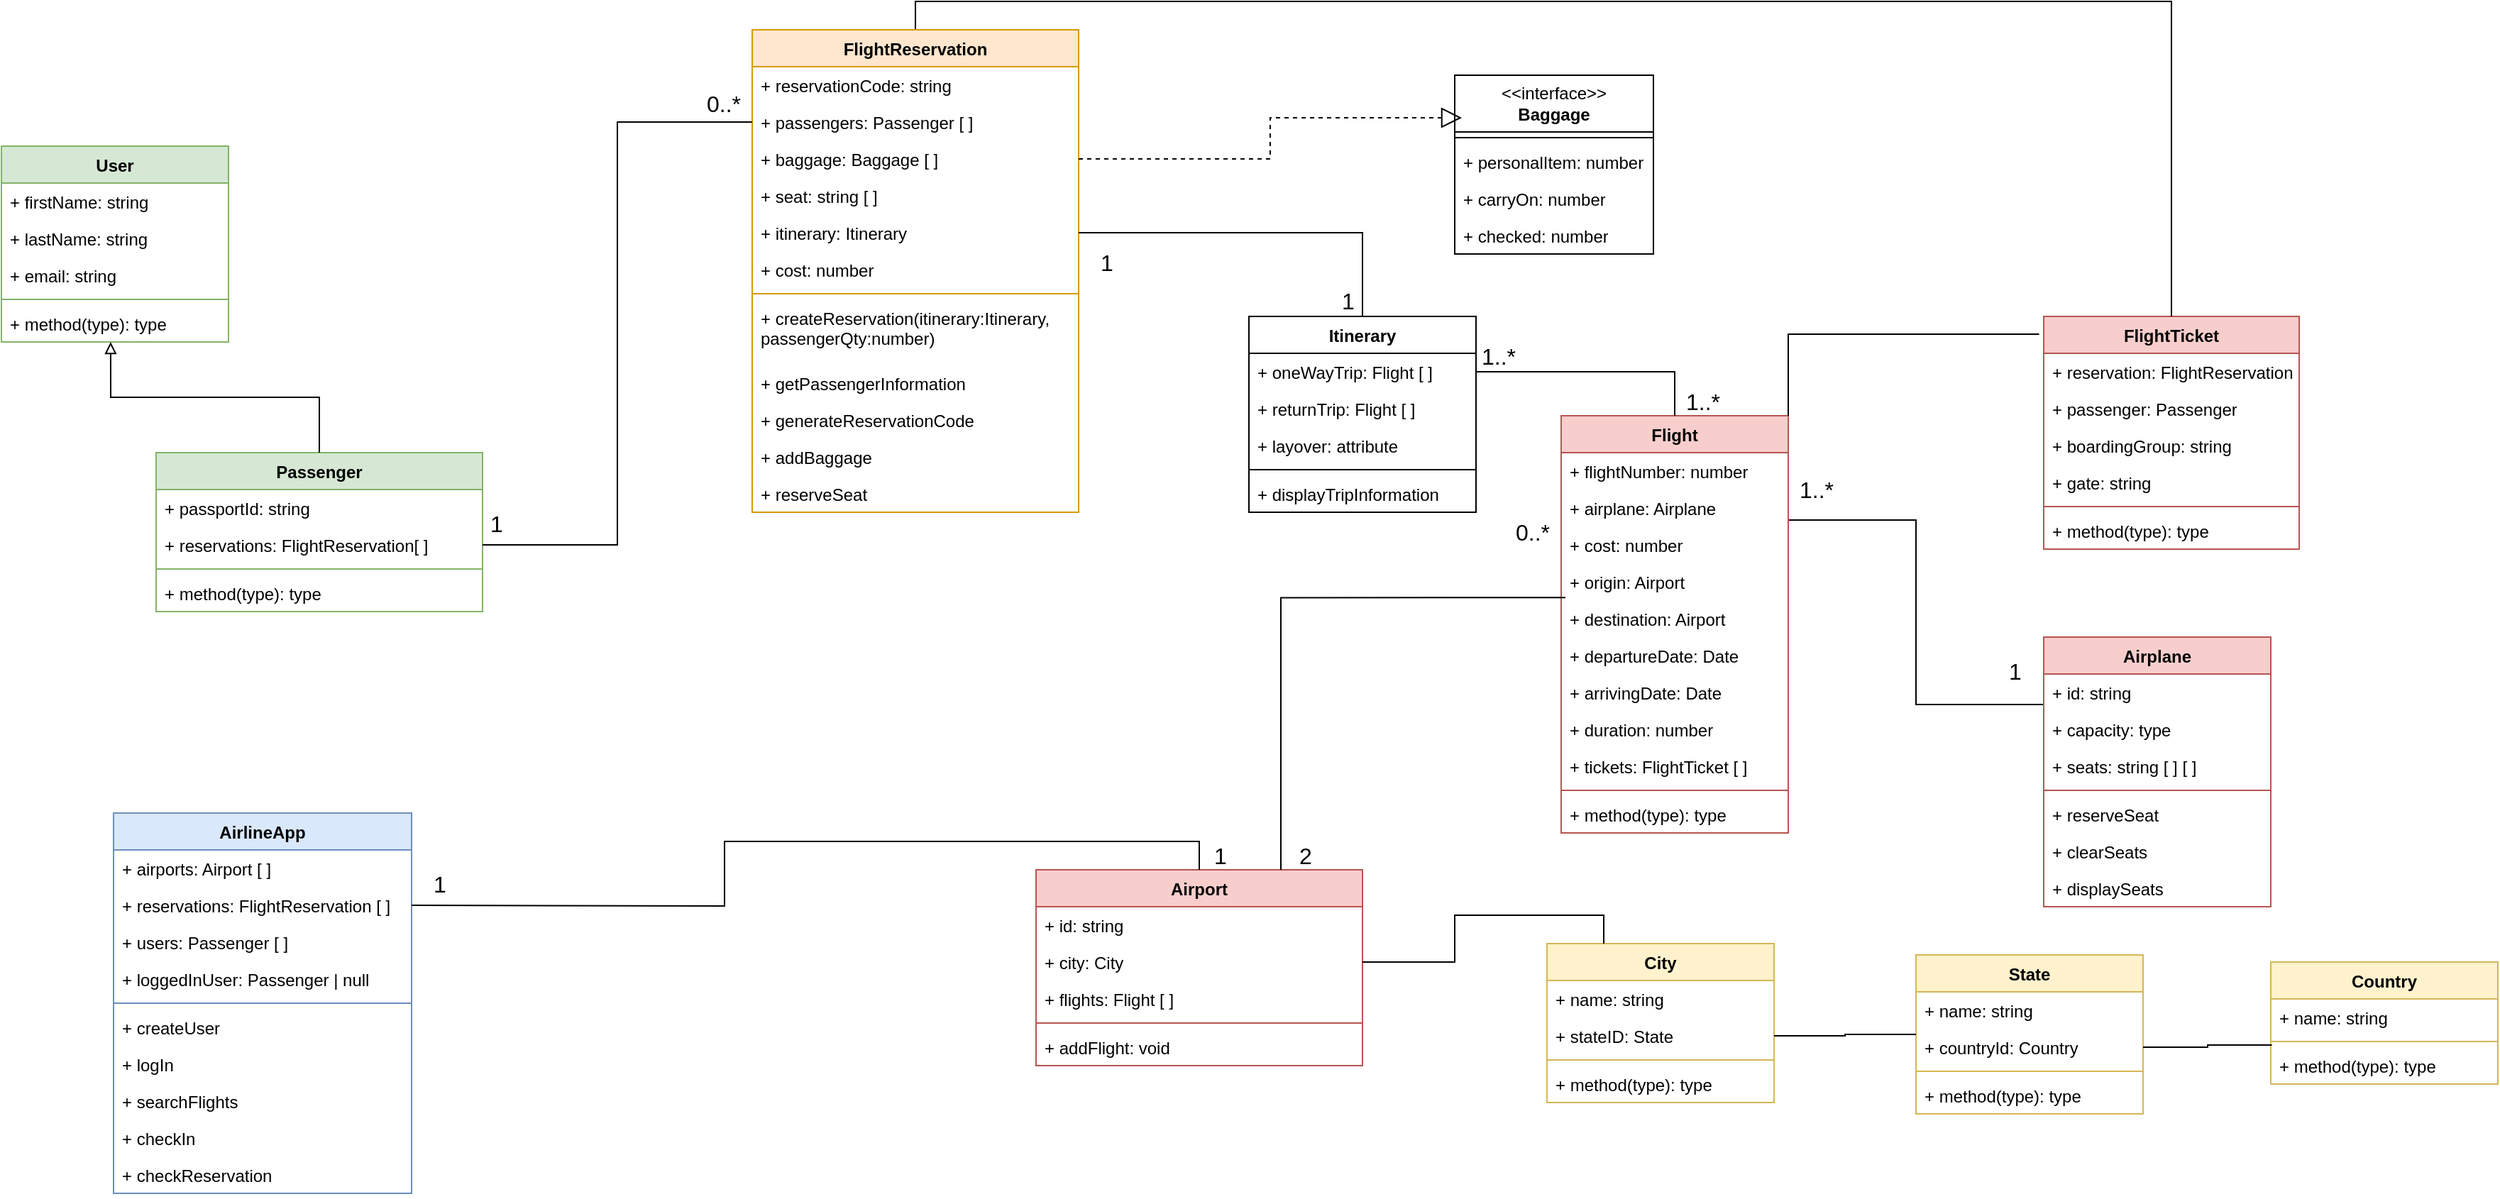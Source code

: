 <mxfile version="27.0.6" pages="2">
  <diagram id="iIcr80YNL5H5aeWzqPem" name="UML">
    <mxGraphModel dx="1213" dy="730" grid="1" gridSize="10" guides="1" tooltips="1" connect="1" arrows="1" fold="1" page="1" pageScale="1" pageWidth="3300" pageHeight="2339" math="0" shadow="0">
      <root>
        <mxCell id="0" />
        <mxCell id="1" parent="0" />
        <mxCell id="XqWB3F50Sji_wwq13Vlo-1" value="User" style="swimlane;fontStyle=1;align=center;verticalAlign=top;childLayout=stackLayout;horizontal=1;startSize=26;horizontalStack=0;resizeParent=1;resizeParentMax=0;resizeLast=0;collapsible=1;marginBottom=0;whiteSpace=wrap;html=1;fillColor=#d5e8d4;strokeColor=#82b366;" parent="1" vertex="1">
          <mxGeometry x="191" y="140" width="160" height="138" as="geometry" />
        </mxCell>
        <mxCell id="XqWB3F50Sji_wwq13Vlo-2" value="+ firstName: string" style="text;strokeColor=none;fillColor=none;align=left;verticalAlign=top;spacingLeft=4;spacingRight=4;overflow=hidden;rotatable=0;points=[[0,0.5],[1,0.5]];portConstraint=eastwest;whiteSpace=wrap;html=1;" parent="XqWB3F50Sji_wwq13Vlo-1" vertex="1">
          <mxGeometry y="26" width="160" height="26" as="geometry" />
        </mxCell>
        <mxCell id="XqWB3F50Sji_wwq13Vlo-3" value="+ lastName: string" style="text;strokeColor=none;fillColor=none;align=left;verticalAlign=top;spacingLeft=4;spacingRight=4;overflow=hidden;rotatable=0;points=[[0,0.5],[1,0.5]];portConstraint=eastwest;whiteSpace=wrap;html=1;" parent="XqWB3F50Sji_wwq13Vlo-1" vertex="1">
          <mxGeometry y="52" width="160" height="26" as="geometry" />
        </mxCell>
        <mxCell id="XqWB3F50Sji_wwq13Vlo-4" value="+ email: string" style="text;strokeColor=none;fillColor=none;align=left;verticalAlign=top;spacingLeft=4;spacingRight=4;overflow=hidden;rotatable=0;points=[[0,0.5],[1,0.5]];portConstraint=eastwest;whiteSpace=wrap;html=1;" parent="XqWB3F50Sji_wwq13Vlo-1" vertex="1">
          <mxGeometry y="78" width="160" height="26" as="geometry" />
        </mxCell>
        <mxCell id="XqWB3F50Sji_wwq13Vlo-6" value="" style="line;strokeWidth=1;fillColor=none;align=left;verticalAlign=middle;spacingTop=-1;spacingLeft=3;spacingRight=3;rotatable=0;labelPosition=right;points=[];portConstraint=eastwest;strokeColor=inherit;" parent="XqWB3F50Sji_wwq13Vlo-1" vertex="1">
          <mxGeometry y="104" width="160" height="8" as="geometry" />
        </mxCell>
        <mxCell id="XqWB3F50Sji_wwq13Vlo-7" value="+ method(type): type" style="text;strokeColor=none;fillColor=none;align=left;verticalAlign=top;spacingLeft=4;spacingRight=4;overflow=hidden;rotatable=0;points=[[0,0.5],[1,0.5]];portConstraint=eastwest;whiteSpace=wrap;html=1;" parent="XqWB3F50Sji_wwq13Vlo-1" vertex="1">
          <mxGeometry y="112" width="160" height="26" as="geometry" />
        </mxCell>
        <mxCell id="XqWB3F50Sji_wwq13Vlo-11" value="Passenger" style="swimlane;fontStyle=1;align=center;verticalAlign=top;childLayout=stackLayout;horizontal=1;startSize=26;horizontalStack=0;resizeParent=1;resizeParentMax=0;resizeLast=0;collapsible=1;marginBottom=0;whiteSpace=wrap;html=1;fillColor=#d5e8d4;strokeColor=#82b366;" parent="1" vertex="1">
          <mxGeometry x="300" y="356" width="230" height="112" as="geometry" />
        </mxCell>
        <mxCell id="XqWB3F50Sji_wwq13Vlo-12" value="+ passportId: string" style="text;strokeColor=none;fillColor=none;align=left;verticalAlign=top;spacingLeft=4;spacingRight=4;overflow=hidden;rotatable=0;points=[[0,0.5],[1,0.5]];portConstraint=eastwest;whiteSpace=wrap;html=1;" parent="XqWB3F50Sji_wwq13Vlo-11" vertex="1">
          <mxGeometry y="26" width="230" height="26" as="geometry" />
        </mxCell>
        <mxCell id="XqWB3F50Sji_wwq13Vlo-13" value="+ reservations: FlightReservation[ ]" style="text;strokeColor=none;fillColor=none;align=left;verticalAlign=top;spacingLeft=4;spacingRight=4;overflow=hidden;rotatable=0;points=[[0,0.5],[1,0.5]];portConstraint=eastwest;whiteSpace=wrap;html=1;" parent="XqWB3F50Sji_wwq13Vlo-11" vertex="1">
          <mxGeometry y="52" width="230" height="26" as="geometry" />
        </mxCell>
        <mxCell id="XqWB3F50Sji_wwq13Vlo-16" value="" style="line;strokeWidth=1;fillColor=none;align=left;verticalAlign=middle;spacingTop=-1;spacingLeft=3;spacingRight=3;rotatable=0;labelPosition=right;points=[];portConstraint=eastwest;strokeColor=inherit;" parent="XqWB3F50Sji_wwq13Vlo-11" vertex="1">
          <mxGeometry y="78" width="230" height="8" as="geometry" />
        </mxCell>
        <mxCell id="XqWB3F50Sji_wwq13Vlo-17" value="+ method(type): type" style="text;strokeColor=none;fillColor=none;align=left;verticalAlign=top;spacingLeft=4;spacingRight=4;overflow=hidden;rotatable=0;points=[[0,0.5],[1,0.5]];portConstraint=eastwest;whiteSpace=wrap;html=1;" parent="XqWB3F50Sji_wwq13Vlo-11" vertex="1">
          <mxGeometry y="86" width="230" height="26" as="geometry" />
        </mxCell>
        <mxCell id="asox4stOLTcv0WSIetnV-1" value="&lt;span style=&quot;text-align: left;&quot;&gt;FlightTicket&lt;/span&gt;" style="swimlane;fontStyle=1;align=center;verticalAlign=top;childLayout=stackLayout;horizontal=1;startSize=26;horizontalStack=0;resizeParent=1;resizeParentMax=0;resizeLast=0;collapsible=1;marginBottom=0;whiteSpace=wrap;html=1;fillColor=#f8cecc;strokeColor=#b85450;" parent="1" vertex="1">
          <mxGeometry x="1630" y="260" width="180" height="164" as="geometry" />
        </mxCell>
        <mxCell id="asox4stOLTcv0WSIetnV-46" value="+ reservation: FlightReservation" style="text;strokeColor=none;fillColor=none;align=left;verticalAlign=top;spacingLeft=4;spacingRight=4;overflow=hidden;rotatable=0;points=[[0,0.5],[1,0.5]];portConstraint=eastwest;whiteSpace=wrap;html=1;" parent="asox4stOLTcv0WSIetnV-1" vertex="1">
          <mxGeometry y="26" width="180" height="26" as="geometry" />
        </mxCell>
        <mxCell id="oFIi8NhHV8Svw4DLv1i8-1" value="+ passenger: Passenger" style="text;strokeColor=none;fillColor=none;align=left;verticalAlign=top;spacingLeft=4;spacingRight=4;overflow=hidden;rotatable=0;points=[[0,0.5],[1,0.5]];portConstraint=eastwest;whiteSpace=wrap;html=1;" parent="asox4stOLTcv0WSIetnV-1" vertex="1">
          <mxGeometry y="52" width="180" height="26" as="geometry" />
        </mxCell>
        <mxCell id="asox4stOLTcv0WSIetnV-33" value="+ boardingGroup: string" style="text;strokeColor=none;fillColor=none;align=left;verticalAlign=top;spacingLeft=4;spacingRight=4;overflow=hidden;rotatable=0;points=[[0,0.5],[1,0.5]];portConstraint=eastwest;whiteSpace=wrap;html=1;" parent="asox4stOLTcv0WSIetnV-1" vertex="1">
          <mxGeometry y="78" width="180" height="26" as="geometry" />
        </mxCell>
        <mxCell id="asox4stOLTcv0WSIetnV-34" value="+ gate: string" style="text;strokeColor=none;fillColor=none;align=left;verticalAlign=top;spacingLeft=4;spacingRight=4;overflow=hidden;rotatable=0;points=[[0,0.5],[1,0.5]];portConstraint=eastwest;whiteSpace=wrap;html=1;" parent="asox4stOLTcv0WSIetnV-1" vertex="1">
          <mxGeometry y="104" width="180" height="26" as="geometry" />
        </mxCell>
        <mxCell id="asox4stOLTcv0WSIetnV-3" value="" style="line;strokeWidth=1;fillColor=none;align=left;verticalAlign=middle;spacingTop=-1;spacingLeft=3;spacingRight=3;rotatable=0;labelPosition=right;points=[];portConstraint=eastwest;strokeColor=inherit;" parent="asox4stOLTcv0WSIetnV-1" vertex="1">
          <mxGeometry y="130" width="180" height="8" as="geometry" />
        </mxCell>
        <mxCell id="asox4stOLTcv0WSIetnV-4" value="+ method(type): type" style="text;strokeColor=none;fillColor=none;align=left;verticalAlign=top;spacingLeft=4;spacingRight=4;overflow=hidden;rotatable=0;points=[[0,0.5],[1,0.5]];portConstraint=eastwest;whiteSpace=wrap;html=1;" parent="asox4stOLTcv0WSIetnV-1" vertex="1">
          <mxGeometry y="138" width="180" height="26" as="geometry" />
        </mxCell>
        <mxCell id="Iy_mwYHVIqba1NeIXNPD-59" style="edgeStyle=orthogonalEdgeStyle;rounded=0;orthogonalLoop=1;jettySize=auto;html=1;exitX=0.5;exitY=0;exitDx=0;exitDy=0;entryX=0.5;entryY=0;entryDx=0;entryDy=0;endArrow=none;startFill=0;" parent="1" source="asox4stOLTcv0WSIetnV-5" target="asox4stOLTcv0WSIetnV-1" edge="1">
          <mxGeometry relative="1" as="geometry" />
        </mxCell>
        <mxCell id="asox4stOLTcv0WSIetnV-5" value="&lt;span style=&quot;text-align: left;&quot;&gt;FlightReservation&lt;/span&gt;" style="swimlane;fontStyle=1;align=center;verticalAlign=top;childLayout=stackLayout;horizontal=1;startSize=26;horizontalStack=0;resizeParent=1;resizeParentMax=0;resizeLast=0;collapsible=1;marginBottom=0;whiteSpace=wrap;html=1;fillColor=#ffe6cc;strokeColor=#d79b00;" parent="1" vertex="1">
          <mxGeometry x="720" y="58" width="230" height="340" as="geometry" />
        </mxCell>
        <mxCell id="asox4stOLTcv0WSIetnV-6" value="+ reservationCode: string" style="text;strokeColor=none;fillColor=none;align=left;verticalAlign=top;spacingLeft=4;spacingRight=4;overflow=hidden;rotatable=0;points=[[0,0.5],[1,0.5]];portConstraint=eastwest;whiteSpace=wrap;html=1;" parent="asox4stOLTcv0WSIetnV-5" vertex="1">
          <mxGeometry y="26" width="230" height="26" as="geometry" />
        </mxCell>
        <mxCell id="asox4stOLTcv0WSIetnV-31" value="+ passengers: Passenger [ ]" style="text;strokeColor=none;fillColor=none;align=left;verticalAlign=top;spacingLeft=4;spacingRight=4;overflow=hidden;rotatable=0;points=[[0,0.5],[1,0.5]];portConstraint=eastwest;whiteSpace=wrap;html=1;" parent="asox4stOLTcv0WSIetnV-5" vertex="1">
          <mxGeometry y="52" width="230" height="26" as="geometry" />
        </mxCell>
        <mxCell id="asox4stOLTcv0WSIetnV-18" value="+ baggage: Baggage [ ]" style="text;strokeColor=none;fillColor=none;align=left;verticalAlign=top;spacingLeft=4;spacingRight=4;overflow=hidden;rotatable=0;points=[[0,0.5],[1,0.5]];portConstraint=eastwest;whiteSpace=wrap;html=1;" parent="asox4stOLTcv0WSIetnV-5" vertex="1">
          <mxGeometry y="78" width="230" height="26" as="geometry" />
        </mxCell>
        <mxCell id="asox4stOLTcv0WSIetnV-2" value="+ seat: string [ ]" style="text;strokeColor=none;fillColor=none;align=left;verticalAlign=top;spacingLeft=4;spacingRight=4;overflow=hidden;rotatable=0;points=[[0,0.5],[1,0.5]];portConstraint=eastwest;whiteSpace=wrap;html=1;" parent="asox4stOLTcv0WSIetnV-5" vertex="1">
          <mxGeometry y="104" width="230" height="26" as="geometry" />
        </mxCell>
        <mxCell id="asox4stOLTcv0WSIetnV-30" value="+ itinerary: Itinerary" style="text;strokeColor=none;fillColor=none;align=left;verticalAlign=top;spacingLeft=4;spacingRight=4;overflow=hidden;rotatable=0;points=[[0,0.5],[1,0.5]];portConstraint=eastwest;whiteSpace=wrap;html=1;" parent="asox4stOLTcv0WSIetnV-5" vertex="1">
          <mxGeometry y="130" width="230" height="26" as="geometry" />
        </mxCell>
        <mxCell id="asox4stOLTcv0WSIetnV-13" value="+ cost: number" style="text;strokeColor=none;fillColor=none;align=left;verticalAlign=top;spacingLeft=4;spacingRight=4;overflow=hidden;rotatable=0;points=[[0,0.5],[1,0.5]];portConstraint=eastwest;whiteSpace=wrap;html=1;" parent="asox4stOLTcv0WSIetnV-5" vertex="1">
          <mxGeometry y="156" width="230" height="26" as="geometry" />
        </mxCell>
        <mxCell id="asox4stOLTcv0WSIetnV-7" value="" style="line;strokeWidth=1;fillColor=none;align=left;verticalAlign=middle;spacingTop=-1;spacingLeft=3;spacingRight=3;rotatable=0;labelPosition=right;points=[];portConstraint=eastwest;strokeColor=inherit;" parent="asox4stOLTcv0WSIetnV-5" vertex="1">
          <mxGeometry y="182" width="230" height="8" as="geometry" />
        </mxCell>
        <mxCell id="asox4stOLTcv0WSIetnV-8" value="+ createReservation(itinerary:Itinerary, passengerQty:number)" style="text;strokeColor=none;fillColor=none;align=left;verticalAlign=top;spacingLeft=4;spacingRight=4;overflow=hidden;rotatable=0;points=[[0,0.5],[1,0.5]];portConstraint=eastwest;whiteSpace=wrap;html=1;" parent="asox4stOLTcv0WSIetnV-5" vertex="1">
          <mxGeometry y="190" width="230" height="46" as="geometry" />
        </mxCell>
        <mxCell id="H6AF-lfQkKRC7WiHZeTa-1" value="+ getPassengerInformation" style="text;strokeColor=none;fillColor=none;align=left;verticalAlign=top;spacingLeft=4;spacingRight=4;overflow=hidden;rotatable=0;points=[[0,0.5],[1,0.5]];portConstraint=eastwest;whiteSpace=wrap;html=1;" parent="asox4stOLTcv0WSIetnV-5" vertex="1">
          <mxGeometry y="236" width="230" height="26" as="geometry" />
        </mxCell>
        <mxCell id="uRLLBDa-QBJkm4EKagrN-8" value="+ generateReservationCode" style="text;strokeColor=none;fillColor=none;align=left;verticalAlign=top;spacingLeft=4;spacingRight=4;overflow=hidden;rotatable=0;points=[[0,0.5],[1,0.5]];portConstraint=eastwest;whiteSpace=wrap;html=1;" parent="asox4stOLTcv0WSIetnV-5" vertex="1">
          <mxGeometry y="262" width="230" height="26" as="geometry" />
        </mxCell>
        <mxCell id="uRLLBDa-QBJkm4EKagrN-9" value="+ addBaggage" style="text;strokeColor=none;fillColor=none;align=left;verticalAlign=top;spacingLeft=4;spacingRight=4;overflow=hidden;rotatable=0;points=[[0,0.5],[1,0.5]];portConstraint=eastwest;whiteSpace=wrap;html=1;" parent="asox4stOLTcv0WSIetnV-5" vertex="1">
          <mxGeometry y="288" width="230" height="26" as="geometry" />
        </mxCell>
        <mxCell id="uRLLBDa-QBJkm4EKagrN-10" value="+ reserveSeat" style="text;strokeColor=none;fillColor=none;align=left;verticalAlign=top;spacingLeft=4;spacingRight=4;overflow=hidden;rotatable=0;points=[[0,0.5],[1,0.5]];portConstraint=eastwest;whiteSpace=wrap;html=1;" parent="asox4stOLTcv0WSIetnV-5" vertex="1">
          <mxGeometry y="314" width="230" height="26" as="geometry" />
        </mxCell>
        <mxCell id="asox4stOLTcv0WSIetnV-14" value="Itinerary" style="swimlane;fontStyle=1;align=center;verticalAlign=top;childLayout=stackLayout;horizontal=1;startSize=26;horizontalStack=0;resizeParent=1;resizeParentMax=0;resizeLast=0;collapsible=1;marginBottom=0;whiteSpace=wrap;html=1;" parent="1" vertex="1">
          <mxGeometry x="1070" y="260" width="160" height="138" as="geometry" />
        </mxCell>
        <mxCell id="asox4stOLTcv0WSIetnV-35" value="+ oneWayTrip: Flight [ ]" style="text;strokeColor=none;fillColor=none;align=left;verticalAlign=top;spacingLeft=4;spacingRight=4;overflow=hidden;rotatable=0;points=[[0,0.5],[1,0.5]];portConstraint=eastwest;whiteSpace=wrap;html=1;" parent="asox4stOLTcv0WSIetnV-14" vertex="1">
          <mxGeometry y="26" width="160" height="26" as="geometry" />
        </mxCell>
        <mxCell id="asox4stOLTcv0WSIetnV-47" value="+ returnTrip: Flight [ ]" style="text;strokeColor=none;fillColor=none;align=left;verticalAlign=top;spacingLeft=4;spacingRight=4;overflow=hidden;rotatable=0;points=[[0,0.5],[1,0.5]];portConstraint=eastwest;whiteSpace=wrap;html=1;" parent="asox4stOLTcv0WSIetnV-14" vertex="1">
          <mxGeometry y="52" width="160" height="26" as="geometry" />
        </mxCell>
        <mxCell id="8UULRfWtcQiHmr-CwKwB-1" value="+ layover: attribute" style="text;strokeColor=none;fillColor=none;align=left;verticalAlign=top;spacingLeft=4;spacingRight=4;overflow=hidden;rotatable=0;points=[[0,0.5],[1,0.5]];portConstraint=eastwest;whiteSpace=wrap;html=1;" parent="asox4stOLTcv0WSIetnV-14" vertex="1">
          <mxGeometry y="78" width="160" height="26" as="geometry" />
        </mxCell>
        <mxCell id="asox4stOLTcv0WSIetnV-16" value="" style="line;strokeWidth=1;fillColor=none;align=left;verticalAlign=middle;spacingTop=-1;spacingLeft=3;spacingRight=3;rotatable=0;labelPosition=right;points=[];portConstraint=eastwest;strokeColor=inherit;" parent="asox4stOLTcv0WSIetnV-14" vertex="1">
          <mxGeometry y="104" width="160" height="8" as="geometry" />
        </mxCell>
        <mxCell id="asox4stOLTcv0WSIetnV-17" value="+ displayTripInformation" style="text;strokeColor=none;fillColor=none;align=left;verticalAlign=top;spacingLeft=4;spacingRight=4;overflow=hidden;rotatable=0;points=[[0,0.5],[1,0.5]];portConstraint=eastwest;whiteSpace=wrap;html=1;" parent="asox4stOLTcv0WSIetnV-14" vertex="1">
          <mxGeometry y="112" width="160" height="26" as="geometry" />
        </mxCell>
        <mxCell id="Iy_mwYHVIqba1NeIXNPD-57" style="edgeStyle=orthogonalEdgeStyle;rounded=0;orthogonalLoop=1;jettySize=auto;html=1;exitX=1;exitY=0.25;exitDx=0;exitDy=0;entryX=0;entryY=0.25;entryDx=0;entryDy=0;endArrow=none;startFill=0;" parent="1" source="asox4stOLTcv0WSIetnV-36" target="Iy_mwYHVIqba1NeIXNPD-53" edge="1">
          <mxGeometry relative="1" as="geometry" />
        </mxCell>
        <mxCell id="asox4stOLTcv0WSIetnV-36" value="Flight" style="swimlane;fontStyle=1;align=center;verticalAlign=top;childLayout=stackLayout;horizontal=1;startSize=26;horizontalStack=0;resizeParent=1;resizeParentMax=0;resizeLast=0;collapsible=1;marginBottom=0;whiteSpace=wrap;html=1;fillColor=#f8cecc;strokeColor=#b85450;" parent="1" vertex="1">
          <mxGeometry x="1290" y="330" width="160" height="294" as="geometry" />
        </mxCell>
        <mxCell id="asox4stOLTcv0WSIetnV-37" value="+ flightNumber: number" style="text;strokeColor=none;fillColor=none;align=left;verticalAlign=top;spacingLeft=4;spacingRight=4;overflow=hidden;rotatable=0;points=[[0,0.5],[1,0.5]];portConstraint=eastwest;whiteSpace=wrap;html=1;" parent="asox4stOLTcv0WSIetnV-36" vertex="1">
          <mxGeometry y="26" width="160" height="26" as="geometry" />
        </mxCell>
        <mxCell id="BKuZO2tqB_jFw0gqOdXj-1" value="+ airplane: Airplane" style="text;strokeColor=none;fillColor=none;align=left;verticalAlign=top;spacingLeft=4;spacingRight=4;overflow=hidden;rotatable=0;points=[[0,0.5],[1,0.5]];portConstraint=eastwest;whiteSpace=wrap;html=1;" parent="asox4stOLTcv0WSIetnV-36" vertex="1">
          <mxGeometry y="52" width="160" height="26" as="geometry" />
        </mxCell>
        <mxCell id="XKSWvgZ9FKecAKpLnUmJ-1" value="+ cost: number" style="text;strokeColor=none;fillColor=none;align=left;verticalAlign=top;spacingLeft=4;spacingRight=4;overflow=hidden;rotatable=0;points=[[0,0.5],[1,0.5]];portConstraint=eastwest;whiteSpace=wrap;html=1;" parent="asox4stOLTcv0WSIetnV-36" vertex="1">
          <mxGeometry y="78" width="160" height="26" as="geometry" />
        </mxCell>
        <mxCell id="asox4stOLTcv0WSIetnV-41" value="+ origin: Airport" style="text;strokeColor=none;fillColor=none;align=left;verticalAlign=top;spacingLeft=4;spacingRight=4;overflow=hidden;rotatable=0;points=[[0,0.5],[1,0.5]];portConstraint=eastwest;whiteSpace=wrap;html=1;" parent="asox4stOLTcv0WSIetnV-36" vertex="1">
          <mxGeometry y="104" width="160" height="26" as="geometry" />
        </mxCell>
        <mxCell id="asox4stOLTcv0WSIetnV-42" value="+ destination: Airport" style="text;strokeColor=none;fillColor=none;align=left;verticalAlign=top;spacingLeft=4;spacingRight=4;overflow=hidden;rotatable=0;points=[[0,0.5],[1,0.5]];portConstraint=eastwest;whiteSpace=wrap;html=1;" parent="asox4stOLTcv0WSIetnV-36" vertex="1">
          <mxGeometry y="130" width="160" height="26" as="geometry" />
        </mxCell>
        <mxCell id="asox4stOLTcv0WSIetnV-40" value="+ departureDate: Date" style="text;strokeColor=none;fillColor=none;align=left;verticalAlign=top;spacingLeft=4;spacingRight=4;overflow=hidden;rotatable=0;points=[[0,0.5],[1,0.5]];portConstraint=eastwest;whiteSpace=wrap;html=1;" parent="asox4stOLTcv0WSIetnV-36" vertex="1">
          <mxGeometry y="156" width="160" height="26" as="geometry" />
        </mxCell>
        <mxCell id="asox4stOLTcv0WSIetnV-44" value="+ arrivingDate: Date" style="text;strokeColor=none;fillColor=none;align=left;verticalAlign=top;spacingLeft=4;spacingRight=4;overflow=hidden;rotatable=0;points=[[0,0.5],[1,0.5]];portConstraint=eastwest;whiteSpace=wrap;html=1;" parent="asox4stOLTcv0WSIetnV-36" vertex="1">
          <mxGeometry y="182" width="160" height="26" as="geometry" />
        </mxCell>
        <mxCell id="asox4stOLTcv0WSIetnV-45" value="+ duration: number" style="text;strokeColor=none;fillColor=none;align=left;verticalAlign=top;spacingLeft=4;spacingRight=4;overflow=hidden;rotatable=0;points=[[0,0.5],[1,0.5]];portConstraint=eastwest;whiteSpace=wrap;html=1;" parent="asox4stOLTcv0WSIetnV-36" vertex="1">
          <mxGeometry y="208" width="160" height="26" as="geometry" />
        </mxCell>
        <mxCell id="Iy_mwYHVIqba1NeIXNPD-52" value="+ tickets: FlightTicket [ ]" style="text;strokeColor=none;fillColor=none;align=left;verticalAlign=top;spacingLeft=4;spacingRight=4;overflow=hidden;rotatable=0;points=[[0,0.5],[1,0.5]];portConstraint=eastwest;whiteSpace=wrap;html=1;" parent="asox4stOLTcv0WSIetnV-36" vertex="1">
          <mxGeometry y="234" width="160" height="26" as="geometry" />
        </mxCell>
        <mxCell id="asox4stOLTcv0WSIetnV-38" value="" style="line;strokeWidth=1;fillColor=none;align=left;verticalAlign=middle;spacingTop=-1;spacingLeft=3;spacingRight=3;rotatable=0;labelPosition=right;points=[];portConstraint=eastwest;strokeColor=inherit;" parent="asox4stOLTcv0WSIetnV-36" vertex="1">
          <mxGeometry y="260" width="160" height="8" as="geometry" />
        </mxCell>
        <mxCell id="asox4stOLTcv0WSIetnV-39" value="+ method(type): type" style="text;strokeColor=none;fillColor=none;align=left;verticalAlign=top;spacingLeft=4;spacingRight=4;overflow=hidden;rotatable=0;points=[[0,0.5],[1,0.5]];portConstraint=eastwest;whiteSpace=wrap;html=1;" parent="asox4stOLTcv0WSIetnV-36" vertex="1">
          <mxGeometry y="268" width="160" height="26" as="geometry" />
        </mxCell>
        <mxCell id="oFAzIyT_RXGNizWwRjp5-1" value="Airport" style="swimlane;fontStyle=1;align=center;verticalAlign=top;childLayout=stackLayout;horizontal=1;startSize=26;horizontalStack=0;resizeParent=1;resizeParentMax=0;resizeLast=0;collapsible=1;marginBottom=0;whiteSpace=wrap;html=1;fillColor=#f8cecc;strokeColor=#b85450;" parent="1" vertex="1">
          <mxGeometry x="920" y="650" width="230" height="138" as="geometry" />
        </mxCell>
        <mxCell id="oFAzIyT_RXGNizWwRjp5-2" value="+ id: string" style="text;strokeColor=none;fillColor=none;align=left;verticalAlign=top;spacingLeft=4;spacingRight=4;overflow=hidden;rotatable=0;points=[[0,0.5],[1,0.5]];portConstraint=eastwest;whiteSpace=wrap;html=1;" parent="oFAzIyT_RXGNizWwRjp5-1" vertex="1">
          <mxGeometry y="26" width="230" height="26" as="geometry" />
        </mxCell>
        <mxCell id="oFAzIyT_RXGNizWwRjp5-5" value="+ city: City" style="text;strokeColor=none;fillColor=none;align=left;verticalAlign=top;spacingLeft=4;spacingRight=4;overflow=hidden;rotatable=0;points=[[0,0.5],[1,0.5]];portConstraint=eastwest;whiteSpace=wrap;html=1;" parent="oFAzIyT_RXGNizWwRjp5-1" vertex="1">
          <mxGeometry y="52" width="230" height="26" as="geometry" />
        </mxCell>
        <mxCell id="oFAzIyT_RXGNizWwRjp5-16" value="+ flights: Flight [ ]" style="text;strokeColor=none;fillColor=none;align=left;verticalAlign=top;spacingLeft=4;spacingRight=4;overflow=hidden;rotatable=0;points=[[0,0.5],[1,0.5]];portConstraint=eastwest;whiteSpace=wrap;html=1;" parent="oFAzIyT_RXGNizWwRjp5-1" vertex="1">
          <mxGeometry y="78" width="230" height="26" as="geometry" />
        </mxCell>
        <mxCell id="oFAzIyT_RXGNizWwRjp5-3" value="" style="line;strokeWidth=1;fillColor=none;align=left;verticalAlign=middle;spacingTop=-1;spacingLeft=3;spacingRight=3;rotatable=0;labelPosition=right;points=[];portConstraint=eastwest;strokeColor=inherit;" parent="oFAzIyT_RXGNizWwRjp5-1" vertex="1">
          <mxGeometry y="104" width="230" height="8" as="geometry" />
        </mxCell>
        <mxCell id="oFAzIyT_RXGNizWwRjp5-4" value="+ addFlight: void" style="text;strokeColor=none;fillColor=none;align=left;verticalAlign=top;spacingLeft=4;spacingRight=4;overflow=hidden;rotatable=0;points=[[0,0.5],[1,0.5]];portConstraint=eastwest;whiteSpace=wrap;html=1;" parent="oFAzIyT_RXGNizWwRjp5-1" vertex="1">
          <mxGeometry y="112" width="230" height="26" as="geometry" />
        </mxCell>
        <mxCell id="oFAzIyT_RXGNizWwRjp5-7" value="AirlineApp" style="swimlane;fontStyle=1;align=center;verticalAlign=top;childLayout=stackLayout;horizontal=1;startSize=26;horizontalStack=0;resizeParent=1;resizeParentMax=0;resizeLast=0;collapsible=1;marginBottom=0;whiteSpace=wrap;html=1;fillColor=#dae8fc;strokeColor=#6c8ebf;" parent="1" vertex="1">
          <mxGeometry x="270" y="610" width="210" height="268" as="geometry" />
        </mxCell>
        <mxCell id="uRLLBDa-QBJkm4EKagrN-2" value="+ airports: Airport [ ]" style="text;strokeColor=none;fillColor=none;align=left;verticalAlign=top;spacingLeft=4;spacingRight=4;overflow=hidden;rotatable=0;points=[[0,0.5],[1,0.5]];portConstraint=eastwest;whiteSpace=wrap;html=1;" parent="oFAzIyT_RXGNizWwRjp5-7" vertex="1">
          <mxGeometry y="26" width="210" height="26" as="geometry" />
        </mxCell>
        <mxCell id="uRLLBDa-QBJkm4EKagrN-7" value="+ reservations: FlightReservation [ ]" style="text;strokeColor=none;fillColor=none;align=left;verticalAlign=top;spacingLeft=4;spacingRight=4;overflow=hidden;rotatable=0;points=[[0,0.5],[1,0.5]];portConstraint=eastwest;whiteSpace=wrap;html=1;" parent="oFAzIyT_RXGNizWwRjp5-7" vertex="1">
          <mxGeometry y="52" width="210" height="26" as="geometry" />
        </mxCell>
        <mxCell id="uRLLBDa-QBJkm4EKagrN-3" value="+ users: Passenger [ ]" style="text;strokeColor=none;fillColor=none;align=left;verticalAlign=top;spacingLeft=4;spacingRight=4;overflow=hidden;rotatable=0;points=[[0,0.5],[1,0.5]];portConstraint=eastwest;whiteSpace=wrap;html=1;" parent="oFAzIyT_RXGNizWwRjp5-7" vertex="1">
          <mxGeometry y="78" width="210" height="26" as="geometry" />
        </mxCell>
        <mxCell id="uRLLBDa-QBJkm4EKagrN-5" value="+ loggedInUser: Passenger | null" style="text;strokeColor=none;fillColor=none;align=left;verticalAlign=top;spacingLeft=4;spacingRight=4;overflow=hidden;rotatable=0;points=[[0,0.5],[1,0.5]];portConstraint=eastwest;whiteSpace=wrap;html=1;" parent="oFAzIyT_RXGNizWwRjp5-7" vertex="1">
          <mxGeometry y="104" width="210" height="26" as="geometry" />
        </mxCell>
        <mxCell id="oFAzIyT_RXGNizWwRjp5-9" value="" style="line;strokeWidth=1;fillColor=none;align=left;verticalAlign=middle;spacingTop=-1;spacingLeft=3;spacingRight=3;rotatable=0;labelPosition=right;points=[];portConstraint=eastwest;strokeColor=inherit;" parent="oFAzIyT_RXGNizWwRjp5-7" vertex="1">
          <mxGeometry y="130" width="210" height="8" as="geometry" />
        </mxCell>
        <mxCell id="oFAzIyT_RXGNizWwRjp5-10" value="+ createUser" style="text;strokeColor=none;fillColor=none;align=left;verticalAlign=top;spacingLeft=4;spacingRight=4;overflow=hidden;rotatable=0;points=[[0,0.5],[1,0.5]];portConstraint=eastwest;whiteSpace=wrap;html=1;" parent="oFAzIyT_RXGNizWwRjp5-7" vertex="1">
          <mxGeometry y="138" width="210" height="26" as="geometry" />
        </mxCell>
        <mxCell id="uRLLBDa-QBJkm4EKagrN-6" value="+ logIn" style="text;strokeColor=none;fillColor=none;align=left;verticalAlign=top;spacingLeft=4;spacingRight=4;overflow=hidden;rotatable=0;points=[[0,0.5],[1,0.5]];portConstraint=eastwest;whiteSpace=wrap;html=1;" parent="oFAzIyT_RXGNizWwRjp5-7" vertex="1">
          <mxGeometry y="164" width="210" height="26" as="geometry" />
        </mxCell>
        <mxCell id="Iy_mwYHVIqba1NeIXNPD-36" value="+ searchFlights" style="text;strokeColor=none;fillColor=none;align=left;verticalAlign=top;spacingLeft=4;spacingRight=4;overflow=hidden;rotatable=0;points=[[0,0.5],[1,0.5]];portConstraint=eastwest;whiteSpace=wrap;html=1;" parent="oFAzIyT_RXGNizWwRjp5-7" vertex="1">
          <mxGeometry y="190" width="210" height="26" as="geometry" />
        </mxCell>
        <mxCell id="Iy_mwYHVIqba1NeIXNPD-37" value="+ checkIn" style="text;strokeColor=none;fillColor=none;align=left;verticalAlign=top;spacingLeft=4;spacingRight=4;overflow=hidden;rotatable=0;points=[[0,0.5],[1,0.5]];portConstraint=eastwest;whiteSpace=wrap;html=1;" parent="oFAzIyT_RXGNizWwRjp5-7" vertex="1">
          <mxGeometry y="216" width="210" height="26" as="geometry" />
        </mxCell>
        <mxCell id="uRLLBDa-QBJkm4EKagrN-4" value="+ checkReservation" style="text;strokeColor=none;fillColor=none;align=left;verticalAlign=top;spacingLeft=4;spacingRight=4;overflow=hidden;rotatable=0;points=[[0,0.5],[1,0.5]];portConstraint=eastwest;whiteSpace=wrap;html=1;" parent="oFAzIyT_RXGNizWwRjp5-7" vertex="1">
          <mxGeometry y="242" width="210" height="26" as="geometry" />
        </mxCell>
        <mxCell id="oFAzIyT_RXGNizWwRjp5-11" value="&amp;lt;&amp;lt;interface&amp;gt;&amp;gt;&lt;div&gt;&lt;b&gt;Baggage&lt;/b&gt;&lt;/div&gt;" style="swimlane;fontStyle=0;childLayout=stackLayout;horizontal=1;startSize=40;fillColor=none;horizontalStack=0;resizeParent=1;resizeParentMax=0;resizeLast=0;collapsible=1;marginBottom=0;whiteSpace=wrap;html=1;" parent="1" vertex="1">
          <mxGeometry x="1215" y="90" width="140" height="126" as="geometry" />
        </mxCell>
        <mxCell id="oFAzIyT_RXGNizWwRjp5-12" value="" style="line;strokeWidth=1;fillColor=none;align=left;verticalAlign=middle;spacingTop=-1;spacingLeft=3;spacingRight=3;rotatable=0;labelPosition=right;points=[];portConstraint=eastwest;strokeColor=inherit;" parent="oFAzIyT_RXGNizWwRjp5-11" vertex="1">
          <mxGeometry y="40" width="140" height="8" as="geometry" />
        </mxCell>
        <mxCell id="oFAzIyT_RXGNizWwRjp5-13" value="+ personalItem: number" style="text;strokeColor=none;fillColor=none;align=left;verticalAlign=top;spacingLeft=4;spacingRight=4;overflow=hidden;rotatable=0;points=[[0,0.5],[1,0.5]];portConstraint=eastwest;whiteSpace=wrap;html=1;" parent="oFAzIyT_RXGNizWwRjp5-11" vertex="1">
          <mxGeometry y="48" width="140" height="26" as="geometry" />
        </mxCell>
        <mxCell id="oFAzIyT_RXGNizWwRjp5-14" value="+ carryOn: number" style="text;strokeColor=none;fillColor=none;align=left;verticalAlign=top;spacingLeft=4;spacingRight=4;overflow=hidden;rotatable=0;points=[[0,0.5],[1,0.5]];portConstraint=eastwest;whiteSpace=wrap;html=1;" parent="oFAzIyT_RXGNizWwRjp5-11" vertex="1">
          <mxGeometry y="74" width="140" height="26" as="geometry" />
        </mxCell>
        <mxCell id="oFAzIyT_RXGNizWwRjp5-15" value="+ checked: number" style="text;strokeColor=none;fillColor=none;align=left;verticalAlign=top;spacingLeft=4;spacingRight=4;overflow=hidden;rotatable=0;points=[[0,0.5],[1,0.5]];portConstraint=eastwest;whiteSpace=wrap;html=1;" parent="oFAzIyT_RXGNizWwRjp5-11" vertex="1">
          <mxGeometry y="100" width="140" height="26" as="geometry" />
        </mxCell>
        <mxCell id="nGzK_jyLigBl-mJN625J-1" style="edgeStyle=orthogonalEdgeStyle;rounded=0;orthogonalLoop=1;jettySize=auto;html=1;exitX=0.5;exitY=0;exitDx=0;exitDy=0;entryX=0.481;entryY=1;entryDx=0;entryDy=0;entryPerimeter=0;endArrow=block;endFill=0;" parent="1" source="XqWB3F50Sji_wwq13Vlo-11" target="XqWB3F50Sji_wwq13Vlo-7" edge="1">
          <mxGeometry relative="1" as="geometry">
            <mxPoint x="605.84" y="240.01" as="sourcePoint" />
            <mxPoint x="450.0" y="239.996" as="targetPoint" />
          </mxGeometry>
        </mxCell>
        <mxCell id="nGzK_jyLigBl-mJN625J-4" value="" style="endArrow=block;dashed=1;endFill=0;endSize=12;html=1;rounded=0;exitX=1;exitY=0.5;exitDx=0;exitDy=0;edgeStyle=elbowEdgeStyle;" parent="1" source="asox4stOLTcv0WSIetnV-18" edge="1">
          <mxGeometry width="160" relative="1" as="geometry">
            <mxPoint x="1040" y="140" as="sourcePoint" />
            <mxPoint x="1220" y="120" as="targetPoint" />
          </mxGeometry>
        </mxCell>
        <mxCell id="nGzK_jyLigBl-mJN625J-13" style="edgeStyle=orthogonalEdgeStyle;rounded=0;orthogonalLoop=1;jettySize=auto;html=1;exitX=1;exitY=0.5;exitDx=0;exitDy=0;entryX=0.5;entryY=0;entryDx=0;entryDy=0;endArrow=none;startFill=0;" parent="1" target="oFAzIyT_RXGNizWwRjp5-1" edge="1">
          <mxGeometry relative="1" as="geometry">
            <mxPoint x="480" y="675" as="sourcePoint" />
          </mxGeometry>
        </mxCell>
        <mxCell id="nGzK_jyLigBl-mJN625J-23" style="edgeStyle=orthogonalEdgeStyle;rounded=0;orthogonalLoop=1;jettySize=auto;html=1;exitX=1;exitY=0.5;exitDx=0;exitDy=0;entryX=0;entryY=0.5;entryDx=0;entryDy=0;endArrow=none;startFill=0;" parent="1" source="XqWB3F50Sji_wwq13Vlo-13" target="asox4stOLTcv0WSIetnV-31" edge="1">
          <mxGeometry relative="1" as="geometry" />
        </mxCell>
        <mxCell id="nGzK_jyLigBl-mJN625J-24" style="edgeStyle=orthogonalEdgeStyle;rounded=0;orthogonalLoop=1;jettySize=auto;html=1;exitX=1;exitY=0.5;exitDx=0;exitDy=0;entryX=0.5;entryY=0;entryDx=0;entryDy=0;endArrow=none;startFill=0;" parent="1" source="asox4stOLTcv0WSIetnV-35" target="asox4stOLTcv0WSIetnV-36" edge="1">
          <mxGeometry relative="1" as="geometry" />
        </mxCell>
        <mxCell id="Iy_mwYHVIqba1NeIXNPD-3" style="edgeStyle=orthogonalEdgeStyle;rounded=0;orthogonalLoop=1;jettySize=auto;html=1;exitX=1;exitY=0.5;exitDx=0;exitDy=0;endArrow=none;startFill=0;endFill=1;startArrow=none;" parent="1" source="asox4stOLTcv0WSIetnV-30" target="asox4stOLTcv0WSIetnV-14" edge="1">
          <mxGeometry relative="1" as="geometry" />
        </mxCell>
        <mxCell id="Iy_mwYHVIqba1NeIXNPD-9" style="edgeStyle=orthogonalEdgeStyle;rounded=0;orthogonalLoop=1;jettySize=auto;html=1;exitX=0.75;exitY=0;exitDx=0;exitDy=0;entryX=0.019;entryY=-0.071;entryDx=0;entryDy=0;entryPerimeter=0;endArrow=none;startFill=0;" parent="1" source="oFAzIyT_RXGNizWwRjp5-1" target="asox4stOLTcv0WSIetnV-42" edge="1">
          <mxGeometry relative="1" as="geometry" />
        </mxCell>
        <mxCell id="Iy_mwYHVIqba1NeIXNPD-10" value="&lt;font style=&quot;font-size: 16px;&quot;&gt;1&lt;/font&gt;" style="text;html=1;align=center;verticalAlign=middle;whiteSpace=wrap;rounded=0;" parent="1" vertex="1">
          <mxGeometry x="490" y="650" width="20" height="20" as="geometry" />
        </mxCell>
        <mxCell id="Iy_mwYHVIqba1NeIXNPD-15" value="&lt;font style=&quot;font-size: 16px;&quot;&gt;1&lt;/font&gt;" style="text;html=1;align=center;verticalAlign=middle;whiteSpace=wrap;rounded=0;" parent="1" vertex="1">
          <mxGeometry x="530" y="396" width="20" height="20" as="geometry" />
        </mxCell>
        <mxCell id="Iy_mwYHVIqba1NeIXNPD-17" value="&lt;font style=&quot;font-size: 16px;&quot;&gt;0..*&lt;/font&gt;" style="text;html=1;align=center;verticalAlign=middle;whiteSpace=wrap;rounded=0;" parent="1" vertex="1">
          <mxGeometry x="690" y="100" width="20" height="20" as="geometry" />
        </mxCell>
        <mxCell id="Iy_mwYHVIqba1NeIXNPD-23" value="&lt;font style=&quot;font-size: 16px;&quot;&gt;1&lt;/font&gt;" style="text;html=1;align=center;verticalAlign=middle;whiteSpace=wrap;rounded=0;" parent="1" vertex="1">
          <mxGeometry x="960" y="212" width="20" height="20" as="geometry" />
        </mxCell>
        <mxCell id="Iy_mwYHVIqba1NeIXNPD-24" value="&lt;font style=&quot;font-size: 16px;&quot;&gt;1&lt;/font&gt;" style="text;html=1;align=center;verticalAlign=middle;whiteSpace=wrap;rounded=0;" parent="1" vertex="1">
          <mxGeometry x="1130" y="239" width="20" height="20" as="geometry" />
        </mxCell>
        <mxCell id="Iy_mwYHVIqba1NeIXNPD-25" value="&lt;font style=&quot;font-size: 16px;&quot;&gt;1..*&lt;/font&gt;" style="text;html=1;align=center;verticalAlign=middle;whiteSpace=wrap;rounded=0;" parent="1" vertex="1">
          <mxGeometry x="1380" y="310" width="20" height="20" as="geometry" />
        </mxCell>
        <mxCell id="Iy_mwYHVIqba1NeIXNPD-27" value="&lt;font style=&quot;font-size: 16px;&quot;&gt;1..*&lt;/font&gt;" style="text;html=1;align=center;verticalAlign=middle;whiteSpace=wrap;rounded=0;" parent="1" vertex="1">
          <mxGeometry x="1236" y="278" width="20" height="20" as="geometry" />
        </mxCell>
        <mxCell id="Iy_mwYHVIqba1NeIXNPD-28" value="&lt;font style=&quot;font-size: 16px;&quot;&gt;0..*&lt;/font&gt;" style="text;html=1;align=center;verticalAlign=middle;whiteSpace=wrap;rounded=0;" parent="1" vertex="1">
          <mxGeometry x="1260" y="402" width="20" height="20" as="geometry" />
        </mxCell>
        <mxCell id="Iy_mwYHVIqba1NeIXNPD-29" value="&lt;font style=&quot;font-size: 16px;&quot;&gt;2&lt;/font&gt;" style="text;html=1;align=center;verticalAlign=middle;whiteSpace=wrap;rounded=0;" parent="1" vertex="1">
          <mxGeometry x="1100" y="630" width="20" height="20" as="geometry" />
        </mxCell>
        <mxCell id="Iy_mwYHVIqba1NeIXNPD-31" value="&lt;font style=&quot;font-size: 16px;&quot;&gt;1&lt;/font&gt;" style="text;html=1;align=center;verticalAlign=middle;whiteSpace=wrap;rounded=0;" parent="1" vertex="1">
          <mxGeometry x="1040" y="630" width="20" height="20" as="geometry" />
        </mxCell>
        <mxCell id="Iy_mwYHVIqba1NeIXNPD-38" value="Country" style="swimlane;fontStyle=1;align=center;verticalAlign=top;childLayout=stackLayout;horizontal=1;startSize=26;horizontalStack=0;resizeParent=1;resizeParentMax=0;resizeLast=0;collapsible=1;marginBottom=0;whiteSpace=wrap;html=1;fillColor=#fff2cc;strokeColor=#d6b656;" parent="1" vertex="1">
          <mxGeometry x="1790" y="715" width="160" height="86" as="geometry" />
        </mxCell>
        <mxCell id="Iy_mwYHVIqba1NeIXNPD-39" value="+ name: string" style="text;strokeColor=none;fillColor=none;align=left;verticalAlign=top;spacingLeft=4;spacingRight=4;overflow=hidden;rotatable=0;points=[[0,0.5],[1,0.5]];portConstraint=eastwest;whiteSpace=wrap;html=1;" parent="Iy_mwYHVIqba1NeIXNPD-38" vertex="1">
          <mxGeometry y="26" width="160" height="26" as="geometry" />
        </mxCell>
        <mxCell id="Iy_mwYHVIqba1NeIXNPD-40" value="" style="line;strokeWidth=1;fillColor=none;align=left;verticalAlign=middle;spacingTop=-1;spacingLeft=3;spacingRight=3;rotatable=0;labelPosition=right;points=[];portConstraint=eastwest;strokeColor=inherit;" parent="Iy_mwYHVIqba1NeIXNPD-38" vertex="1">
          <mxGeometry y="52" width="160" height="8" as="geometry" />
        </mxCell>
        <mxCell id="Iy_mwYHVIqba1NeIXNPD-41" value="+ method(type): type" style="text;strokeColor=none;fillColor=none;align=left;verticalAlign=top;spacingLeft=4;spacingRight=4;overflow=hidden;rotatable=0;points=[[0,0.5],[1,0.5]];portConstraint=eastwest;whiteSpace=wrap;html=1;" parent="Iy_mwYHVIqba1NeIXNPD-38" vertex="1">
          <mxGeometry y="60" width="160" height="26" as="geometry" />
        </mxCell>
        <mxCell id="Iy_mwYHVIqba1NeIXNPD-42" value="City" style="swimlane;fontStyle=1;align=center;verticalAlign=top;childLayout=stackLayout;horizontal=1;startSize=26;horizontalStack=0;resizeParent=1;resizeParentMax=0;resizeLast=0;collapsible=1;marginBottom=0;whiteSpace=wrap;html=1;fillColor=#fff2cc;strokeColor=#d6b656;" parent="1" vertex="1">
          <mxGeometry x="1280" y="702" width="160" height="112" as="geometry" />
        </mxCell>
        <mxCell id="Iy_mwYHVIqba1NeIXNPD-50" value="+ name: string" style="text;strokeColor=none;fillColor=none;align=left;verticalAlign=top;spacingLeft=4;spacingRight=4;overflow=hidden;rotatable=0;points=[[0,0.5],[1,0.5]];portConstraint=eastwest;whiteSpace=wrap;html=1;" parent="Iy_mwYHVIqba1NeIXNPD-42" vertex="1">
          <mxGeometry y="26" width="160" height="26" as="geometry" />
        </mxCell>
        <mxCell id="Iy_mwYHVIqba1NeIXNPD-43" value="+ stateID: State" style="text;strokeColor=none;fillColor=none;align=left;verticalAlign=top;spacingLeft=4;spacingRight=4;overflow=hidden;rotatable=0;points=[[0,0.5],[1,0.5]];portConstraint=eastwest;whiteSpace=wrap;html=1;" parent="Iy_mwYHVIqba1NeIXNPD-42" vertex="1">
          <mxGeometry y="52" width="160" height="26" as="geometry" />
        </mxCell>
        <mxCell id="Iy_mwYHVIqba1NeIXNPD-44" value="" style="line;strokeWidth=1;fillColor=none;align=left;verticalAlign=middle;spacingTop=-1;spacingLeft=3;spacingRight=3;rotatable=0;labelPosition=right;points=[];portConstraint=eastwest;strokeColor=inherit;" parent="Iy_mwYHVIqba1NeIXNPD-42" vertex="1">
          <mxGeometry y="78" width="160" height="8" as="geometry" />
        </mxCell>
        <mxCell id="Iy_mwYHVIqba1NeIXNPD-45" value="+ method(type): type" style="text;strokeColor=none;fillColor=none;align=left;verticalAlign=top;spacingLeft=4;spacingRight=4;overflow=hidden;rotatable=0;points=[[0,0.5],[1,0.5]];portConstraint=eastwest;whiteSpace=wrap;html=1;" parent="Iy_mwYHVIqba1NeIXNPD-42" vertex="1">
          <mxGeometry y="86" width="160" height="26" as="geometry" />
        </mxCell>
        <mxCell id="Iy_mwYHVIqba1NeIXNPD-46" value="State" style="swimlane;fontStyle=1;align=center;verticalAlign=top;childLayout=stackLayout;horizontal=1;startSize=26;horizontalStack=0;resizeParent=1;resizeParentMax=0;resizeLast=0;collapsible=1;marginBottom=0;whiteSpace=wrap;html=1;fillColor=#fff2cc;strokeColor=#d6b656;" parent="1" vertex="1">
          <mxGeometry x="1540" y="710" width="160" height="112" as="geometry" />
        </mxCell>
        <mxCell id="Iy_mwYHVIqba1NeIXNPD-51" value="+ name: string" style="text;strokeColor=none;fillColor=none;align=left;verticalAlign=top;spacingLeft=4;spacingRight=4;overflow=hidden;rotatable=0;points=[[0,0.5],[1,0.5]];portConstraint=eastwest;whiteSpace=wrap;html=1;" parent="Iy_mwYHVIqba1NeIXNPD-46" vertex="1">
          <mxGeometry y="26" width="160" height="26" as="geometry" />
        </mxCell>
        <mxCell id="Iy_mwYHVIqba1NeIXNPD-47" value="+ countryId: Country" style="text;strokeColor=none;fillColor=none;align=left;verticalAlign=top;spacingLeft=4;spacingRight=4;overflow=hidden;rotatable=0;points=[[0,0.5],[1,0.5]];portConstraint=eastwest;whiteSpace=wrap;html=1;" parent="Iy_mwYHVIqba1NeIXNPD-46" vertex="1">
          <mxGeometry y="52" width="160" height="26" as="geometry" />
        </mxCell>
        <mxCell id="Iy_mwYHVIqba1NeIXNPD-48" value="" style="line;strokeWidth=1;fillColor=none;align=left;verticalAlign=middle;spacingTop=-1;spacingLeft=3;spacingRight=3;rotatable=0;labelPosition=right;points=[];portConstraint=eastwest;strokeColor=inherit;" parent="Iy_mwYHVIqba1NeIXNPD-46" vertex="1">
          <mxGeometry y="78" width="160" height="8" as="geometry" />
        </mxCell>
        <mxCell id="Iy_mwYHVIqba1NeIXNPD-49" value="+ method(type): type" style="text;strokeColor=none;fillColor=none;align=left;verticalAlign=top;spacingLeft=4;spacingRight=4;overflow=hidden;rotatable=0;points=[[0,0.5],[1,0.5]];portConstraint=eastwest;whiteSpace=wrap;html=1;" parent="Iy_mwYHVIqba1NeIXNPD-46" vertex="1">
          <mxGeometry y="86" width="160" height="26" as="geometry" />
        </mxCell>
        <mxCell id="Iy_mwYHVIqba1NeIXNPD-53" value="Airplane" style="swimlane;fontStyle=1;align=center;verticalAlign=top;childLayout=stackLayout;horizontal=1;startSize=26;horizontalStack=0;resizeParent=1;resizeParentMax=0;resizeLast=0;collapsible=1;marginBottom=0;whiteSpace=wrap;html=1;fillColor=#f8cecc;strokeColor=#b85450;" parent="1" vertex="1">
          <mxGeometry x="1630" y="486" width="160" height="190" as="geometry" />
        </mxCell>
        <mxCell id="BKuZO2tqB_jFw0gqOdXj-2" value="+ id: string" style="text;strokeColor=none;fillColor=none;align=left;verticalAlign=top;spacingLeft=4;spacingRight=4;overflow=hidden;rotatable=0;points=[[0,0.5],[1,0.5]];portConstraint=eastwest;whiteSpace=wrap;html=1;" parent="Iy_mwYHVIqba1NeIXNPD-53" vertex="1">
          <mxGeometry y="26" width="160" height="26" as="geometry" />
        </mxCell>
        <mxCell id="Iy_mwYHVIqba1NeIXNPD-54" value="+ capacity: type" style="text;strokeColor=none;fillColor=none;align=left;verticalAlign=top;spacingLeft=4;spacingRight=4;overflow=hidden;rotatable=0;points=[[0,0.5],[1,0.5]];portConstraint=eastwest;whiteSpace=wrap;html=1;" parent="Iy_mwYHVIqba1NeIXNPD-53" vertex="1">
          <mxGeometry y="52" width="160" height="26" as="geometry" />
        </mxCell>
        <mxCell id="BKuZO2tqB_jFw0gqOdXj-3" value="+ seats: string [ ] [ ]" style="text;strokeColor=none;fillColor=none;align=left;verticalAlign=top;spacingLeft=4;spacingRight=4;overflow=hidden;rotatable=0;points=[[0,0.5],[1,0.5]];portConstraint=eastwest;whiteSpace=wrap;html=1;" parent="Iy_mwYHVIqba1NeIXNPD-53" vertex="1">
          <mxGeometry y="78" width="160" height="26" as="geometry" />
        </mxCell>
        <mxCell id="Iy_mwYHVIqba1NeIXNPD-55" value="" style="line;strokeWidth=1;fillColor=none;align=left;verticalAlign=middle;spacingTop=-1;spacingLeft=3;spacingRight=3;rotatable=0;labelPosition=right;points=[];portConstraint=eastwest;strokeColor=inherit;" parent="Iy_mwYHVIqba1NeIXNPD-53" vertex="1">
          <mxGeometry y="104" width="160" height="8" as="geometry" />
        </mxCell>
        <mxCell id="Iy_mwYHVIqba1NeIXNPD-56" value="+ reserveSeat" style="text;strokeColor=none;fillColor=none;align=left;verticalAlign=top;spacingLeft=4;spacingRight=4;overflow=hidden;rotatable=0;points=[[0,0.5],[1,0.5]];portConstraint=eastwest;whiteSpace=wrap;html=1;" parent="Iy_mwYHVIqba1NeIXNPD-53" vertex="1">
          <mxGeometry y="112" width="160" height="26" as="geometry" />
        </mxCell>
        <mxCell id="hxCQUKTzsbeTude8yykK-1" value="+ clearSeats" style="text;strokeColor=none;fillColor=none;align=left;verticalAlign=top;spacingLeft=4;spacingRight=4;overflow=hidden;rotatable=0;points=[[0,0.5],[1,0.5]];portConstraint=eastwest;whiteSpace=wrap;html=1;" parent="Iy_mwYHVIqba1NeIXNPD-53" vertex="1">
          <mxGeometry y="138" width="160" height="26" as="geometry" />
        </mxCell>
        <mxCell id="hxCQUKTzsbeTude8yykK-2" value="+ displaySeats" style="text;strokeColor=none;fillColor=none;align=left;verticalAlign=top;spacingLeft=4;spacingRight=4;overflow=hidden;rotatable=0;points=[[0,0.5],[1,0.5]];portConstraint=eastwest;whiteSpace=wrap;html=1;" parent="Iy_mwYHVIqba1NeIXNPD-53" vertex="1">
          <mxGeometry y="164" width="160" height="26" as="geometry" />
        </mxCell>
        <mxCell id="Iy_mwYHVIqba1NeIXNPD-60" style="edgeStyle=orthogonalEdgeStyle;rounded=0;orthogonalLoop=1;jettySize=auto;html=1;exitX=1;exitY=0;exitDx=0;exitDy=0;entryX=-0.018;entryY=0.076;entryDx=0;entryDy=0;entryPerimeter=0;endArrow=none;startFill=0;" parent="1" source="asox4stOLTcv0WSIetnV-36" target="asox4stOLTcv0WSIetnV-1" edge="1">
          <mxGeometry relative="1" as="geometry" />
        </mxCell>
        <mxCell id="Iy_mwYHVIqba1NeIXNPD-62" style="edgeStyle=elbowEdgeStyle;rounded=0;orthogonalLoop=1;jettySize=auto;html=1;exitX=1;exitY=0.5;exitDx=0;exitDy=0;endArrow=none;endFill=1;startFill=0;" parent="1" source="Iy_mwYHVIqba1NeIXNPD-43" target="Iy_mwYHVIqba1NeIXNPD-46" edge="1">
          <mxGeometry relative="1" as="geometry" />
        </mxCell>
        <mxCell id="Iy_mwYHVIqba1NeIXNPD-64" style="edgeStyle=orthogonalEdgeStyle;rounded=0;orthogonalLoop=1;jettySize=auto;html=1;exitX=1;exitY=0.5;exitDx=0;exitDy=0;entryX=0.25;entryY=0;entryDx=0;entryDy=0;endArrow=none;endFill=1;startFill=0;" parent="1" source="oFAzIyT_RXGNizWwRjp5-5" target="Iy_mwYHVIqba1NeIXNPD-42" edge="1">
          <mxGeometry relative="1" as="geometry" />
        </mxCell>
        <mxCell id="Iy_mwYHVIqba1NeIXNPD-67" style="edgeStyle=elbowEdgeStyle;rounded=0;orthogonalLoop=1;jettySize=auto;html=1;exitX=1;exitY=0.5;exitDx=0;exitDy=0;entryX=0.005;entryY=-0.059;entryDx=0;entryDy=0;entryPerimeter=0;endArrow=none;startFill=0;" parent="1" source="Iy_mwYHVIqba1NeIXNPD-47" target="Iy_mwYHVIqba1NeIXNPD-41" edge="1">
          <mxGeometry relative="1" as="geometry" />
        </mxCell>
        <mxCell id="BKuZO2tqB_jFw0gqOdXj-4" value="&lt;font style=&quot;font-size: 16px;&quot;&gt;1..*&lt;/font&gt;" style="text;html=1;align=center;verticalAlign=middle;whiteSpace=wrap;rounded=0;" parent="1" vertex="1">
          <mxGeometry x="1460" y="372" width="20" height="20" as="geometry" />
        </mxCell>
        <mxCell id="BKuZO2tqB_jFw0gqOdXj-5" value="&lt;font style=&quot;font-size: 16px;&quot;&gt;1&lt;/font&gt;" style="text;html=1;align=center;verticalAlign=middle;whiteSpace=wrap;rounded=0;" parent="1" vertex="1">
          <mxGeometry x="1600" y="500" width="20" height="20" as="geometry" />
        </mxCell>
      </root>
    </mxGraphModel>
  </diagram>
  <diagram id="ZW4Kvj1GYwtDdN20tjRV" name="Airport graph">
    <mxGraphModel dx="1213" dy="730" grid="1" gridSize="10" guides="1" tooltips="1" connect="1" arrows="1" fold="1" page="1" pageScale="1" pageWidth="3300" pageHeight="2339" math="0" shadow="0">
      <root>
        <mxCell id="0" />
        <mxCell id="1" parent="0" />
        <mxCell id="RQ1NYzSQcwiAhSBsABku-10" style="edgeStyle=orthogonalEdgeStyle;rounded=0;orthogonalLoop=1;jettySize=auto;html=1;exitX=0.5;exitY=0;exitDx=0;exitDy=0;entryX=0;entryY=0.5;entryDx=0;entryDy=0;curved=1;strokeWidth=3;fillColor=#0050ef;strokeColor=#969696;" parent="1" source="RQ1NYzSQcwiAhSBsABku-1" target="RQ1NYzSQcwiAhSBsABku-2" edge="1">
          <mxGeometry relative="1" as="geometry" />
        </mxCell>
        <mxCell id="RQ1NYzSQcwiAhSBsABku-14" style="edgeStyle=orthogonalEdgeStyle;rounded=0;orthogonalLoop=1;jettySize=auto;html=1;exitX=0;exitY=0;exitDx=0;exitDy=0;entryX=0;entryY=0;entryDx=0;entryDy=0;curved=1;strokeWidth=3;fillColor=#0050ef;strokeColor=#969696;" parent="1" source="RQ1NYzSQcwiAhSBsABku-1" target="RQ1NYzSQcwiAhSBsABku-2" edge="1">
          <mxGeometry relative="1" as="geometry">
            <Array as="points">
              <mxPoint x="310" y="332" />
              <mxPoint x="310" y="152" />
            </Array>
          </mxGeometry>
        </mxCell>
        <mxCell id="RQ1NYzSQcwiAhSBsABku-15" style="edgeStyle=orthogonalEdgeStyle;rounded=0;orthogonalLoop=1;jettySize=auto;html=1;exitX=0;exitY=0.5;exitDx=0;exitDy=0;entryX=0;entryY=0;entryDx=0;entryDy=0;curved=1;strokeWidth=3;fillColor=#d80073;strokeColor=#969696;" parent="1" source="RQ1NYzSQcwiAhSBsABku-1" target="RQ1NYzSQcwiAhSBsABku-9" edge="1">
          <mxGeometry relative="1" as="geometry">
            <Array as="points">
              <mxPoint x="260" y="360" />
              <mxPoint x="260" y="420" />
              <mxPoint x="270" y="420" />
              <mxPoint x="270" y="512" />
            </Array>
          </mxGeometry>
        </mxCell>
        <mxCell id="RQ1NYzSQcwiAhSBsABku-17" style="edgeStyle=orthogonalEdgeStyle;rounded=0;orthogonalLoop=1;jettySize=auto;html=1;exitX=0.5;exitY=1;exitDx=0;exitDy=0;entryX=0;entryY=0.5;entryDx=0;entryDy=0;curved=1;strokeWidth=3;fillColor=#1ba1e2;strokeColor=#969696;" parent="1" source="RQ1NYzSQcwiAhSBsABku-1" target="RQ1NYzSQcwiAhSBsABku-4" edge="1">
          <mxGeometry relative="1" as="geometry" />
        </mxCell>
        <mxCell id="RQ1NYzSQcwiAhSBsABku-1" value="SJO" style="ellipse;whiteSpace=wrap;html=1;aspect=fixed;" parent="1" vertex="1">
          <mxGeometry x="330" y="320" width="80" height="80" as="geometry" />
        </mxCell>
        <mxCell id="RQ1NYzSQcwiAhSBsABku-12" style="edgeStyle=orthogonalEdgeStyle;rounded=0;orthogonalLoop=1;jettySize=auto;html=1;exitX=0.5;exitY=0;exitDx=0;exitDy=0;entryX=0.5;entryY=0;entryDx=0;entryDy=0;curved=1;strokeWidth=3;fillColor=#0050ef;strokeColor=#969696;" parent="1" source="RQ1NYzSQcwiAhSBsABku-2" target="RQ1NYzSQcwiAhSBsABku-3" edge="1">
          <mxGeometry relative="1" as="geometry" />
        </mxCell>
        <mxCell id="RQ1NYzSQcwiAhSBsABku-13" style="edgeStyle=orthogonalEdgeStyle;rounded=0;orthogonalLoop=1;jettySize=auto;html=1;exitX=0.5;exitY=1;exitDx=0;exitDy=0;entryX=1;entryY=0;entryDx=0;entryDy=0;curved=1;strokeWidth=3;fillColor=#f5f5f5;strokeColor=light-dark(#969696, #959595);" parent="1" source="RQ1NYzSQcwiAhSBsABku-2" target="RQ1NYzSQcwiAhSBsABku-1" edge="1">
          <mxGeometry relative="1" as="geometry" />
        </mxCell>
        <mxCell id="RQ1NYzSQcwiAhSBsABku-29" style="edgeStyle=orthogonalEdgeStyle;rounded=0;orthogonalLoop=1;jettySize=auto;html=1;exitX=1;exitY=0;exitDx=0;exitDy=0;entryX=0;entryY=0;entryDx=0;entryDy=0;curved=1;strokeWidth=3;fillColor=#0050ef;strokeColor=#969696;" parent="1" source="RQ1NYzSQcwiAhSBsABku-2" target="RQ1NYzSQcwiAhSBsABku-3" edge="1">
          <mxGeometry relative="1" as="geometry" />
        </mxCell>
        <mxCell id="RQ1NYzSQcwiAhSBsABku-2" value="BOG" style="ellipse;whiteSpace=wrap;html=1;aspect=fixed;" parent="1" vertex="1">
          <mxGeometry x="460" y="140" width="80" height="80" as="geometry" />
        </mxCell>
        <mxCell id="RQ1NYzSQcwiAhSBsABku-3" value="MDE" style="ellipse;whiteSpace=wrap;html=1;aspect=fixed;" parent="1" vertex="1">
          <mxGeometry x="760" y="290" width="80" height="80" as="geometry" />
        </mxCell>
        <mxCell id="RQ1NYzSQcwiAhSBsABku-28" style="edgeStyle=orthogonalEdgeStyle;rounded=0;orthogonalLoop=1;jettySize=auto;html=1;exitX=0;exitY=0;exitDx=0;exitDy=0;entryX=1;entryY=1;entryDx=0;entryDy=0;curved=1;strokeWidth=3;fillColor=#e51400;strokeColor=#969696;" parent="1" source="RQ1NYzSQcwiAhSBsABku-4" target="RQ1NYzSQcwiAhSBsABku-1" edge="1">
          <mxGeometry relative="1" as="geometry">
            <Array as="points">
              <mxPoint x="682" y="500" />
              <mxPoint x="470" y="500" />
              <mxPoint x="470" y="388" />
            </Array>
          </mxGeometry>
        </mxCell>
        <mxCell id="RQ1NYzSQcwiAhSBsABku-32" style="edgeStyle=orthogonalEdgeStyle;rounded=0;orthogonalLoop=1;jettySize=auto;html=1;exitX=1;exitY=0;exitDx=0;exitDy=0;entryX=1;entryY=1;entryDx=0;entryDy=0;curved=1;strokeWidth=3;fillColor=#d80073;strokeColor=#969696;" parent="1" source="RQ1NYzSQcwiAhSBsABku-4" target="RQ1NYzSQcwiAhSBsABku-3" edge="1">
          <mxGeometry relative="1" as="geometry" />
        </mxCell>
        <mxCell id="RQ1NYzSQcwiAhSBsABku-4" value="PTY" style="ellipse;whiteSpace=wrap;html=1;aspect=fixed;" parent="1" vertex="1">
          <mxGeometry x="670" y="520" width="80" height="80" as="geometry" />
        </mxCell>
        <mxCell id="RQ1NYzSQcwiAhSBsABku-16" style="edgeStyle=orthogonalEdgeStyle;rounded=0;orthogonalLoop=1;jettySize=auto;html=1;exitX=0.5;exitY=0;exitDx=0;exitDy=0;entryX=0;entryY=1;entryDx=0;entryDy=0;curved=1;strokeWidth=3;fillColor=#a0522d;strokeColor=#969696;" parent="1" source="RQ1NYzSQcwiAhSBsABku-9" target="RQ1NYzSQcwiAhSBsABku-1" edge="1">
          <mxGeometry relative="1" as="geometry" />
        </mxCell>
        <mxCell id="RQ1NYzSQcwiAhSBsABku-9" value="MEX" style="ellipse;whiteSpace=wrap;html=1;aspect=fixed;" parent="1" vertex="1">
          <mxGeometry x="320" y="550" width="80" height="80" as="geometry" />
        </mxCell>
        <mxCell id="RQ1NYzSQcwiAhSBsABku-30" style="edgeStyle=orthogonalEdgeStyle;rounded=0;orthogonalLoop=1;jettySize=auto;html=1;exitX=0;exitY=0.5;exitDx=0;exitDy=0;entryX=0.988;entryY=0.313;entryDx=0;entryDy=0;entryPerimeter=0;curved=1;strokeWidth=3;fillColor=#f5f5f5;strokeColor=light-dark(#969696, #959595);" parent="1" source="RQ1NYzSQcwiAhSBsABku-3" target="RQ1NYzSQcwiAhSBsABku-2" edge="1">
          <mxGeometry relative="1" as="geometry" />
        </mxCell>
        <mxCell id="RQ1NYzSQcwiAhSBsABku-31" style="edgeStyle=orthogonalEdgeStyle;rounded=0;orthogonalLoop=1;jettySize=auto;html=1;exitX=0;exitY=1;exitDx=0;exitDy=0;curved=1;endArrow=none;startFill=1;startArrow=classic;strokeWidth=3;fillColor=#60a917;strokeColor=#969696;entryX=1;entryY=0.5;entryDx=0;entryDy=0;" parent="1" source="RQ1NYzSQcwiAhSBsABku-3" target="RQ1NYzSQcwiAhSBsABku-1" edge="1">
          <mxGeometry relative="1" as="geometry">
            <mxPoint x="440" y="350" as="targetPoint" />
            <Array as="points">
              <mxPoint x="772" y="370" />
              <mxPoint x="410" y="370" />
            </Array>
          </mxGeometry>
        </mxCell>
        <mxCell id="RQ1NYzSQcwiAhSBsABku-33" style="edgeStyle=orthogonalEdgeStyle;rounded=0;orthogonalLoop=1;jettySize=auto;html=1;entryX=0.638;entryY=1.004;entryDx=0;entryDy=0;entryPerimeter=0;curved=1;strokeWidth=3;fillColor=#a20025;strokeColor=#969696;exitX=0.5;exitY=0;exitDx=0;exitDy=0;" parent="1" source="RQ1NYzSQcwiAhSBsABku-4" target="RQ1NYzSQcwiAhSBsABku-2" edge="1">
          <mxGeometry relative="1" as="geometry">
            <mxPoint x="610" y="470" as="sourcePoint" />
          </mxGeometry>
        </mxCell>
        <mxCell id="RQ1NYzSQcwiAhSBsABku-34" style="edgeStyle=orthogonalEdgeStyle;rounded=0;orthogonalLoop=1;jettySize=auto;html=1;exitX=1;exitY=1;exitDx=0;exitDy=0;entryX=0.221;entryY=0.954;entryDx=0;entryDy=0;entryPerimeter=0;curved=1;strokeWidth=3;fillColor=#d80073;strokeColor=#969696;" parent="1" source="RQ1NYzSQcwiAhSBsABku-9" target="RQ1NYzSQcwiAhSBsABku-4" edge="1">
          <mxGeometry relative="1" as="geometry" />
        </mxCell>
      </root>
    </mxGraphModel>
  </diagram>
</mxfile>
